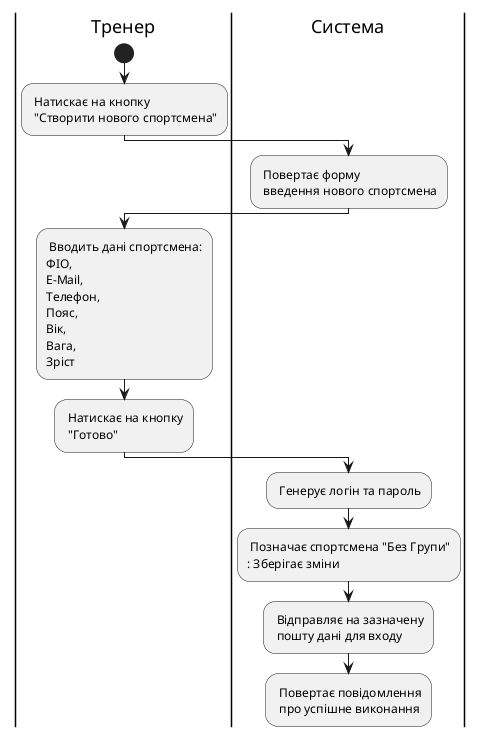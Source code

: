 @startuml
    |Тренер|
        start
        : Натискає на кнопку\n "Створити нового спортсмена";
    |Система|
        : Повертає форму \n введення нового спортсмена;
    |Тренер|
        : Вводить дані спортсмена:\nФІО,\nE-Mail,\nТелефон,\nПояс,\nВік,\nВага,\nЗріст;
        : Натискає на кнопку\n "Готово";
    |Система|
        : Генерує логін та пароль;
        : Позначає спортсмена "Без Групи"
        : Зберігає зміни;
        : Відправляє на зазначену\n пошту дані для входу;
        : Повертає повідомлення\n про успішне виконання;
@enduml
